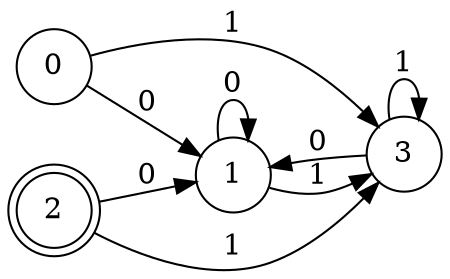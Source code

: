 digraph DFA {
	rankdir=LR;	0 [shape=circle];
	0 -> 1 [label="0"];
	0 -> 3 [label="1"];
	1 [shape=circle];
	1 -> 1 [label="0"];
	1 -> 3 [label="1"];
	2 [shape=doublecircle];
	2 -> 1 [label="0"];
	2 -> 3 [label="1"];
	3 [shape=circle];
	3 -> 1 [label="0"];
	3 -> 3 [label="1"];
}
